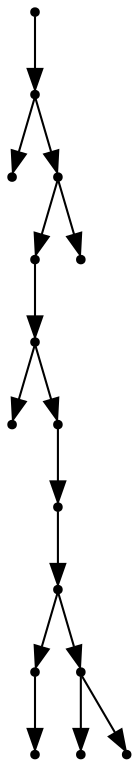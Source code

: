 digraph {
  15 [shape=point];
  14 [shape=point];
  0 [shape=point];
  13 [shape=point];
  11 [shape=point];
  10 [shape=point];
  1 [shape=point];
  9 [shape=point];
  8 [shape=point];
  7 [shape=point];
  3 [shape=point];
  2 [shape=point];
  6 [shape=point];
  4 [shape=point];
  5 [shape=point];
  12 [shape=point];
15 -> 14;
14 -> 0;
14 -> 13;
13 -> 11;
11 -> 10;
10 -> 1;
10 -> 9;
9 -> 8;
8 -> 7;
7 -> 3;
3 -> 2;
7 -> 6;
6 -> 4;
6 -> 5;
13 -> 12;
}
